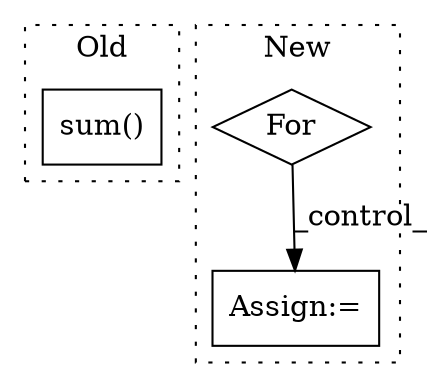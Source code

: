 digraph G {
subgraph cluster0 {
1 [label="sum()" a="75" s="250,261" l="10,1" shape="box"];
label = "Old";
style="dotted";
}
subgraph cluster1 {
2 [label="For" a="107" s="522,532" l="4,14" shape="diamond"];
3 [label="Assign:=" a="68" s="549" l="4" shape="box"];
label = "New";
style="dotted";
}
2 -> 3 [label="_control_"];
}